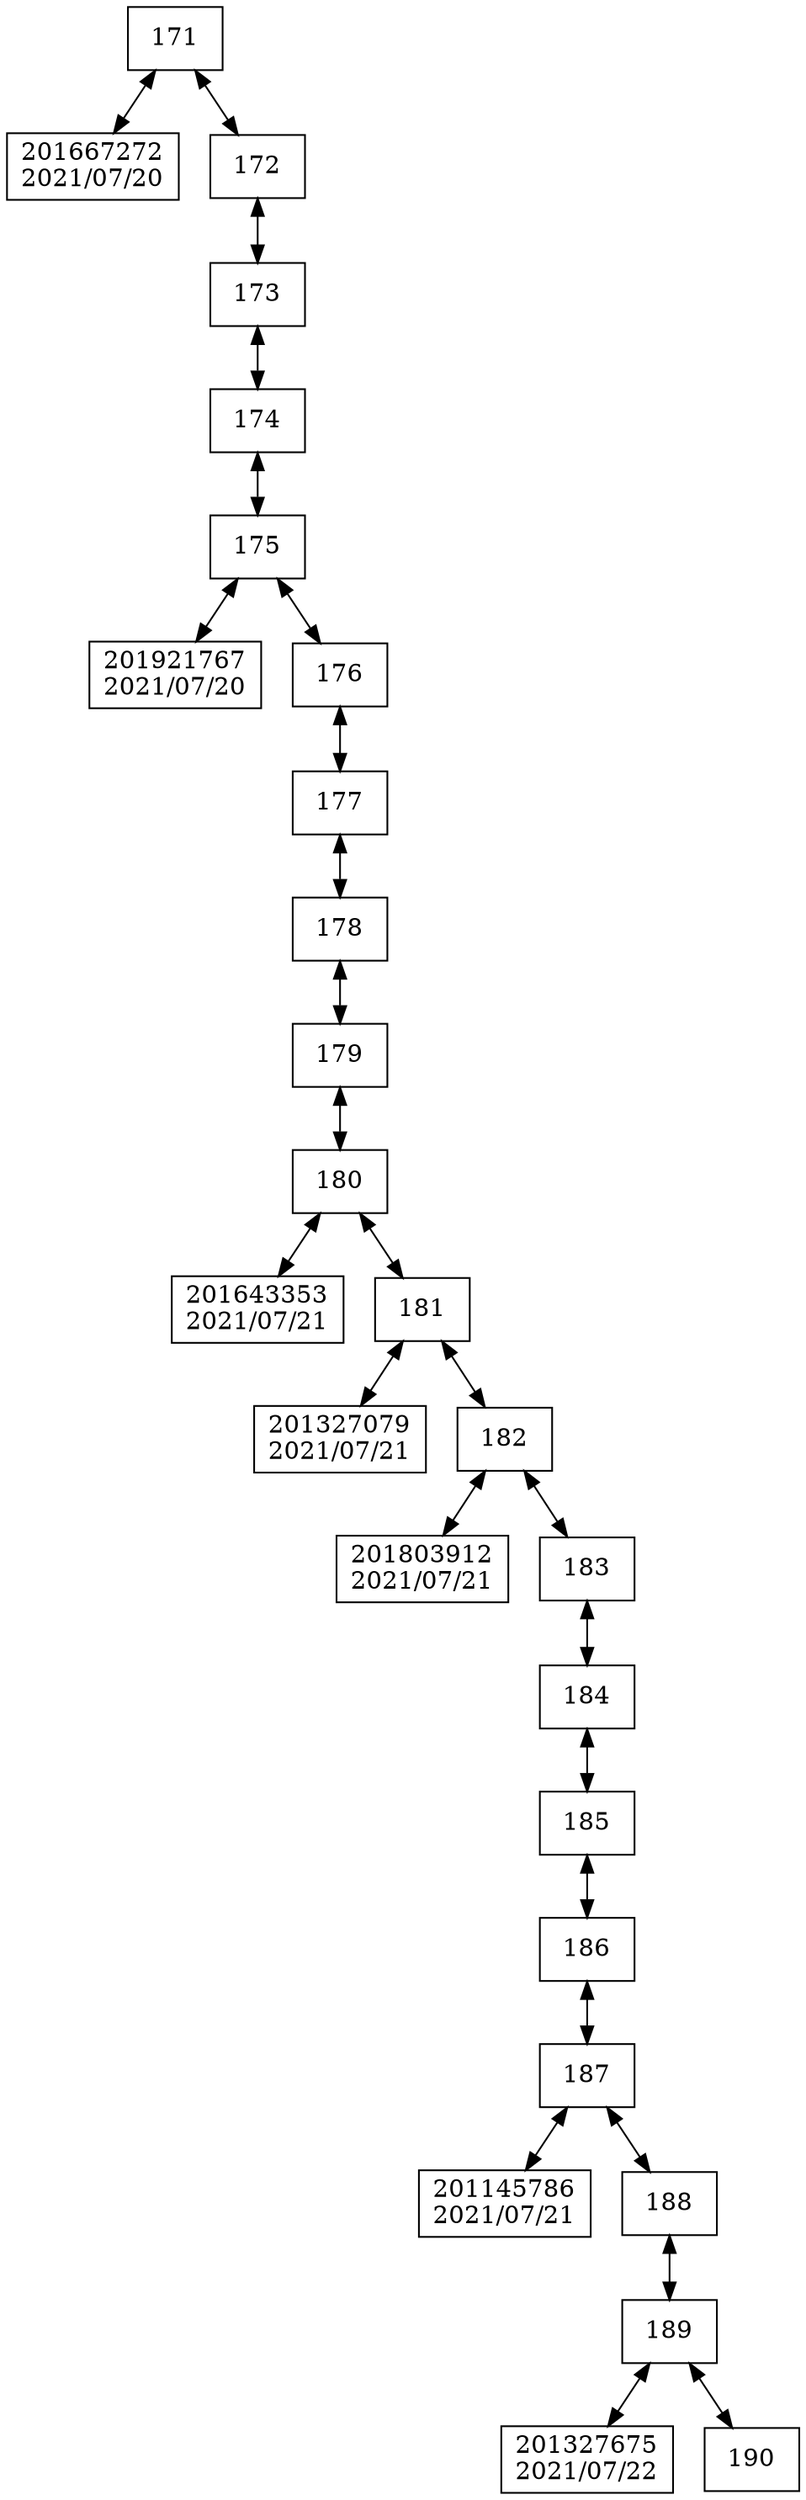 digraph G{
 rankdir = TB; 
node [shape=box]; 
compound=true; 
"171"[label="171"];
"201667272"[label="201667272
2021/07/20"];
"172"[label="172"];
"173"[label="173"];
"174"[label="174"];
"175"[label="175"];
"201921767"[label="201921767
2021/07/20"];
"176"[label="176"];
"177"[label="177"];
"178"[label="178"];
"179"[label="179"];
"180"[label="180"];
"201643353"[label="201643353
2021/07/21"];
"181"[label="181"];
"201327079"[label="201327079
2021/07/21"];
"182"[label="182"];
"201803912"[label="201803912
2021/07/21"];
"183"[label="183"];
"184"[label="184"];
"185"[label="185"];
"186"[label="186"];
"187"[label="187"];
"201145786"[label="201145786
2021/07/21"];
"188"[label="188"];
"189"[label="189"];
"201327675"[label="201327675
2021/07/22"];
"190"[label="190"];
"171" -> "201667272"[dir="both"];
"171" -> "172"[dir="both"];
"172" -> "173"[dir="both"];
"173" -> "174"[dir="both"];
"174" -> "175"[dir="both"];
"175" -> "201921767"[dir="both"];
"175" -> "176"[dir="both"];
"176" -> "177"[dir="both"];
"177" -> "178"[dir="both"];
"178" -> "179"[dir="both"];
"179" -> "180"[dir="both"];
"180" -> "201643353"[dir="both"];
"180" -> "181"[dir="both"];
"181" -> "201327079"[dir="both"];
"181" -> "182"[dir="both"];
"182" -> "201803912"[dir="both"];
"182" -> "183"[dir="both"];
"183" -> "184"[dir="both"];
"184" -> "185"[dir="both"];
"185" -> "186"[dir="both"];
"186" -> "187"[dir="both"];
"187" -> "201145786"[dir="both"];
"187" -> "188"[dir="both"];
"188" -> "189"[dir="both"];
"189" -> "201327675"[dir="both"];
"189" -> "190"[dir="both"];

}

